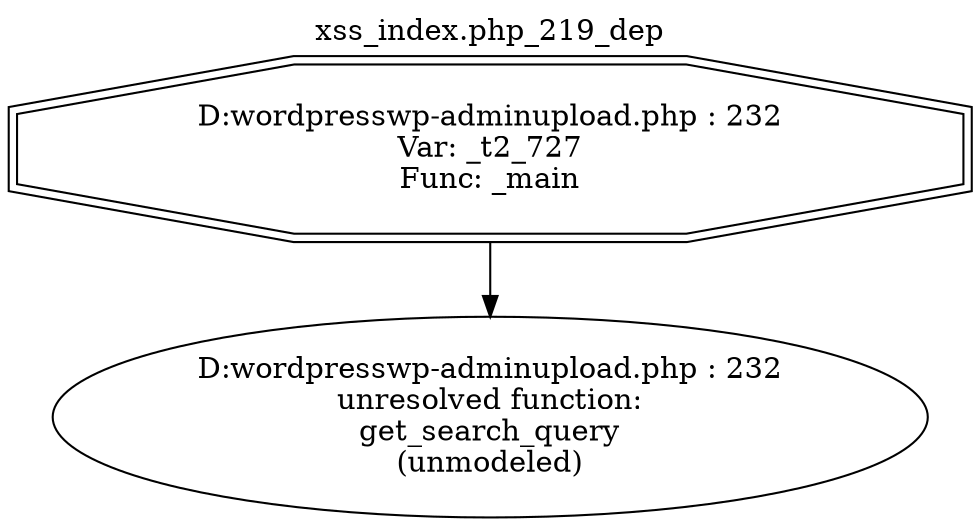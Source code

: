digraph cfg {
  label="xss_index.php_219_dep";
  labelloc=t;
  n1 [shape=doubleoctagon, label="D:\wordpress\wp-admin\upload.php : 232\nVar: _t2_727\nFunc: _main\n"];
  n2 [shape=ellipse, label="D:\wordpress\wp-admin\upload.php : 232\nunresolved function:\nget_search_query\n(unmodeled)\n"];
  n1 -> n2;
}
